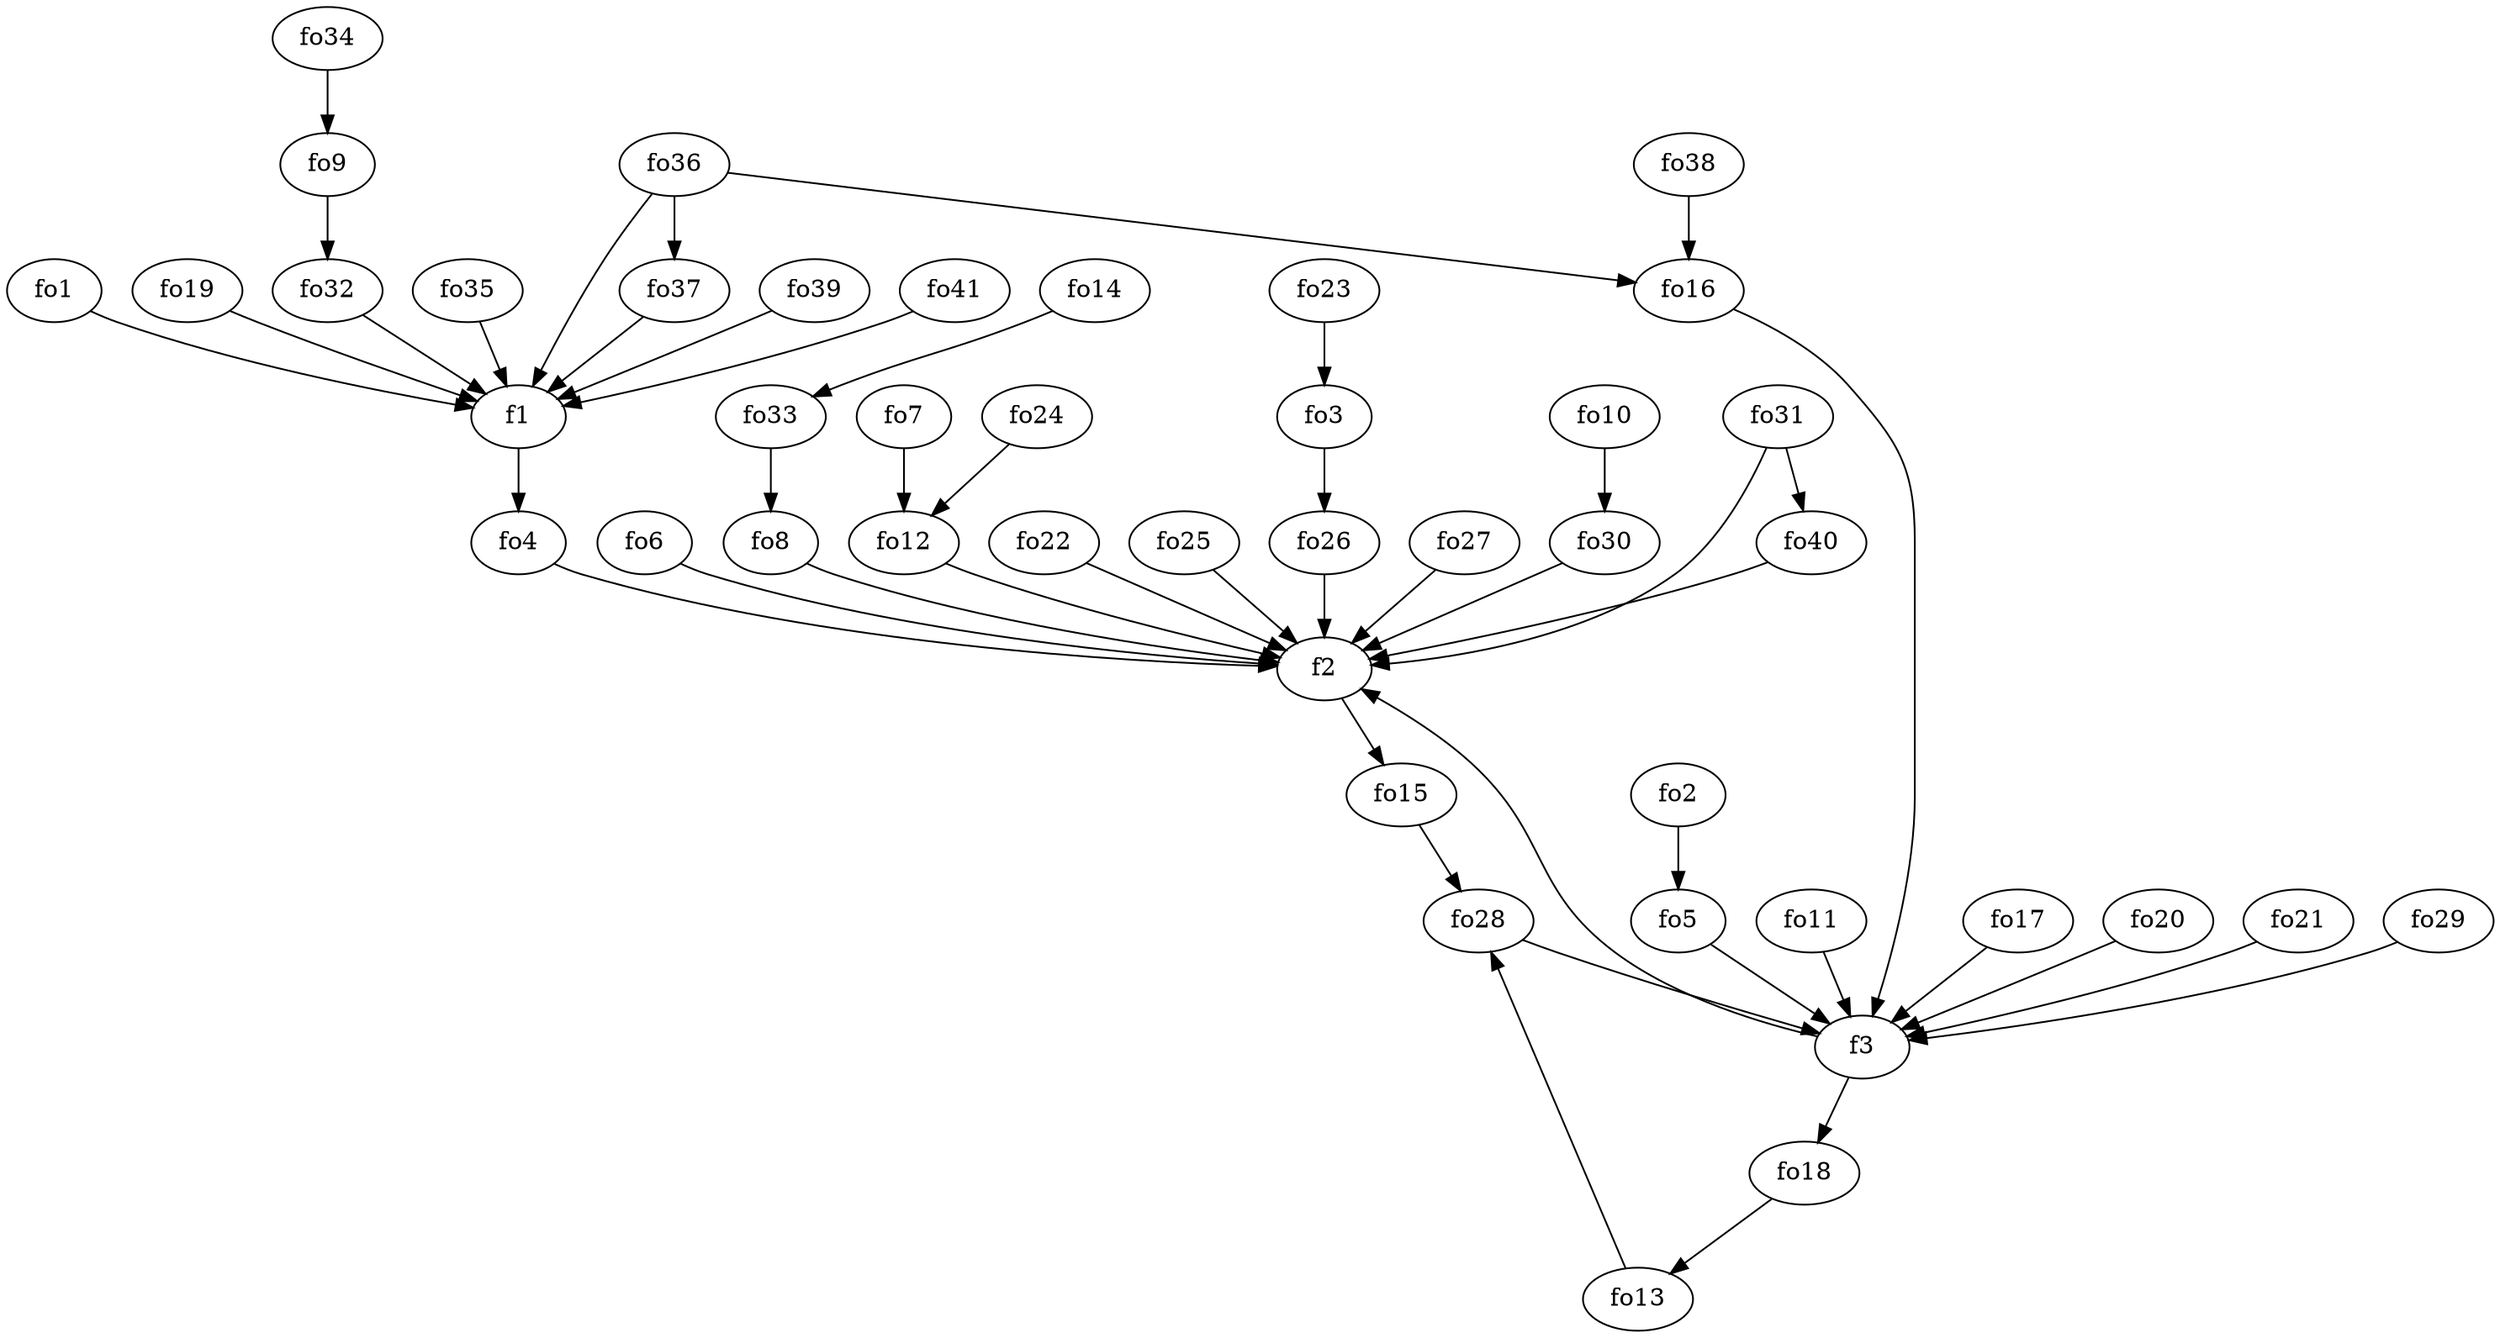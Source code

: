 strict digraph  {
f1;
f2;
f3;
fo1;
fo2;
fo3;
fo4;
fo5;
fo6;
fo7;
fo8;
fo9;
fo10;
fo11;
fo12;
fo13;
fo14;
fo15;
fo16;
fo17;
fo18;
fo19;
fo20;
fo21;
fo22;
fo23;
fo24;
fo25;
fo26;
fo27;
fo28;
fo29;
fo30;
fo31;
fo32;
fo33;
fo34;
fo35;
fo36;
fo37;
fo38;
fo39;
fo40;
fo41;
f1 -> fo4  [weight=2];
f2 -> fo15  [weight=2];
f3 -> f2  [weight=2];
f3 -> fo18  [weight=2];
fo1 -> f1  [weight=2];
fo2 -> fo5  [weight=2];
fo3 -> fo26  [weight=2];
fo4 -> f2  [weight=2];
fo5 -> f3  [weight=2];
fo6 -> f2  [weight=2];
fo7 -> fo12  [weight=2];
fo8 -> f2  [weight=2];
fo9 -> fo32  [weight=2];
fo10 -> fo30  [weight=2];
fo11 -> f3  [weight=2];
fo12 -> f2  [weight=2];
fo13 -> fo28  [weight=2];
fo14 -> fo33  [weight=2];
fo15 -> fo28  [weight=2];
fo16 -> f3  [weight=2];
fo17 -> f3  [weight=2];
fo18 -> fo13  [weight=2];
fo19 -> f1  [weight=2];
fo20 -> f3  [weight=2];
fo21 -> f3  [weight=2];
fo22 -> f2  [weight=2];
fo23 -> fo3  [weight=2];
fo24 -> fo12  [weight=2];
fo25 -> f2  [weight=2];
fo26 -> f2  [weight=2];
fo27 -> f2  [weight=2];
fo28 -> f3  [weight=2];
fo29 -> f3  [weight=2];
fo30 -> f2  [weight=2];
fo31 -> f2  [weight=2];
fo31 -> fo40  [weight=2];
fo32 -> f1  [weight=2];
fo33 -> fo8  [weight=2];
fo34 -> fo9  [weight=2];
fo35 -> f1  [weight=2];
fo36 -> fo16  [weight=2];
fo36 -> fo37  [weight=2];
fo36 -> f1  [weight=2];
fo37 -> f1  [weight=2];
fo38 -> fo16  [weight=2];
fo39 -> f1  [weight=2];
fo40 -> f2  [weight=2];
fo41 -> f1  [weight=2];
}
